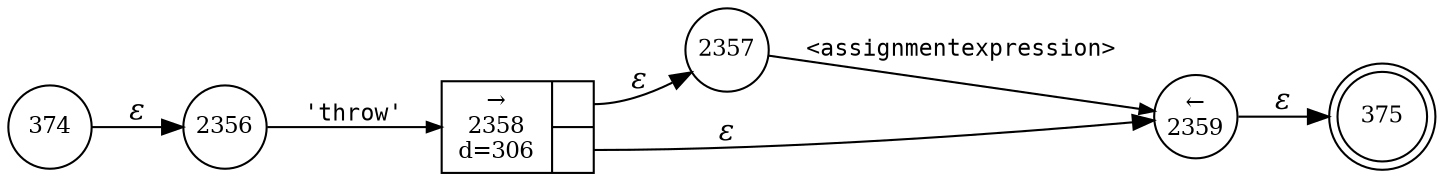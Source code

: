 digraph ATN {
rankdir=LR;
s375[fontsize=11, label="375", shape=doublecircle, fixedsize=true, width=.6];
s2356[fontsize=11,label="2356", shape=circle, fixedsize=true, width=.55, peripheries=1];
s2357[fontsize=11,label="2357", shape=circle, fixedsize=true, width=.55, peripheries=1];
s374[fontsize=11,label="374", shape=circle, fixedsize=true, width=.55, peripheries=1];
s2358[fontsize=11,label="{&rarr;\n2358\nd=306|{<p0>|<p1>}}", shape=record, fixedsize=false, peripheries=1];
s2359[fontsize=11,label="&larr;\n2359", shape=circle, fixedsize=true, width=.55, peripheries=1];
s374 -> s2356 [fontname="Times-Italic", label="&epsilon;"];
s2356 -> s2358 [fontsize=11, fontname="Courier", arrowsize=.7, label = "'throw'", arrowhead = normal];
s2358:p0 -> s2357 [fontname="Times-Italic", label="&epsilon;"];
s2358:p1 -> s2359 [fontname="Times-Italic", label="&epsilon;"];
s2357 -> s2359 [fontsize=11, fontname="Courier", arrowsize=.7, label = "<assignmentexpression>", arrowhead = normal];
s2359 -> s375 [fontname="Times-Italic", label="&epsilon;"];
}